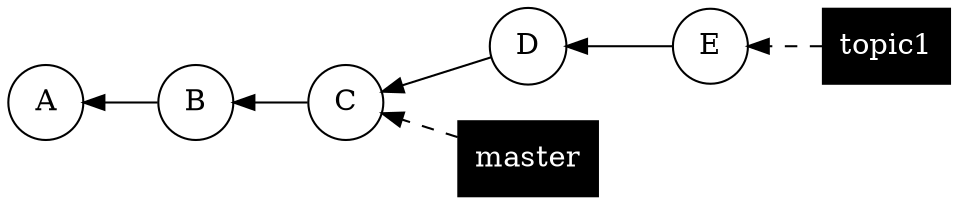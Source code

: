 digraph git {
	graph [rankdir=RL]
	node [shape=circle]
	{
		node [group=master_commits]
		cabdedff95 [label=C tooltip=cabdedff957f7dec15f365e7c29eaead9930d618]
		a5cbd99954 [label=B tooltip=a5cbd999545aeabc2e102a845aeb0466f01454a2]
		d98f949840 [label=A tooltip=d98f94984057d760066ba0b300ab4930497bcba6]
	}
	{
		node [group=topic1_commits]
		"973437cb00" [label=E tooltip="973437cb007d2a69d6564fd7b30f3e8c347073c2"]
		"2c0bd1c1df" [label=D tooltip="2c0bd1c1dfe9f76cd18b37bb0bc995e449e0094b"]
	}
	{
		node [color=black fontcolor=white group=heads shape=box style=filled]
		master
		topic1
	}
	{
		edge [style=dashed]
		topic1 -> "973437cb00"
		master -> cabdedff95
	}
	a5cbd99954 -> d98f949840
	"2c0bd1c1df" -> cabdedff95
	"973437cb00" -> "2c0bd1c1df"
	cabdedff95 -> a5cbd99954
}
